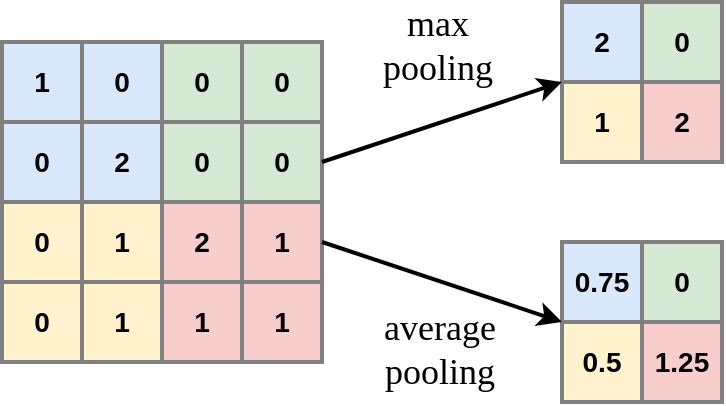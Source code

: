 <mxfile version="13.3.1" type="device"><diagram id="dQpW8egYbfsu3D8PJLDh" name="Page-1"><mxGraphModel dx="981" dy="528" grid="1" gridSize="10" guides="1" tooltips="1" connect="1" arrows="1" fold="1" page="1" pageScale="1" pageWidth="827" pageHeight="1169" math="0" shadow="0"><root><mxCell id="0"/><mxCell id="1" parent="0"/><mxCell id="eOsY5kiC_wJJZvLTmouC-18" value="2" style="whiteSpace=wrap;html=1;aspect=fixed;horizontal=1;verticalAlign=middle;fontSize=14;fillColor=#dae8fc;fontStyle=1;strokeColor=#808080;strokeWidth=2;" parent="1" vertex="1"><mxGeometry x="480" y="160" width="40" height="40" as="geometry"/></mxCell><mxCell id="eOsY5kiC_wJJZvLTmouC-20" value="0" style="whiteSpace=wrap;html=1;aspect=fixed;horizontal=1;verticalAlign=middle;fontSize=14;fillColor=#d5e8d4;fontStyle=1;strokeColor=#808080;strokeWidth=2;" parent="1" vertex="1"><mxGeometry x="520" y="160" width="40" height="40" as="geometry"/></mxCell><mxCell id="eOsY5kiC_wJJZvLTmouC-21" value="1" style="whiteSpace=wrap;html=1;aspect=fixed;horizontal=1;verticalAlign=middle;fontSize=14;fillColor=#fff2cc;fontStyle=1;strokeColor=#808080;strokeWidth=2;" parent="1" vertex="1"><mxGeometry x="480" y="200" width="40" height="40" as="geometry"/></mxCell><mxCell id="eOsY5kiC_wJJZvLTmouC-22" value="2" style="whiteSpace=wrap;html=1;aspect=fixed;horizontal=1;verticalAlign=middle;fontSize=14;fillColor=#f8cecc;fontStyle=1;strokeColor=#808080;strokeWidth=2;" parent="1" vertex="1"><mxGeometry x="520" y="200" width="40" height="40" as="geometry"/></mxCell><mxCell id="eOsY5kiC_wJJZvLTmouC-23" value="1" style="whiteSpace=wrap;html=1;aspect=fixed;horizontal=1;verticalAlign=middle;fontSize=14;fillColor=#dae8fc;fontStyle=1;strokeColor=#808080;strokeWidth=2;" parent="1" vertex="1"><mxGeometry x="200" y="180" width="40" height="40" as="geometry"/></mxCell><mxCell id="eOsY5kiC_wJJZvLTmouC-24" value="0" style="whiteSpace=wrap;html=1;aspect=fixed;horizontal=1;verticalAlign=middle;fontSize=14;fillColor=#dae8fc;fontStyle=1;strokeColor=#808080;strokeWidth=2;" parent="1" vertex="1"><mxGeometry x="240" y="180" width="40" height="40" as="geometry"/></mxCell><mxCell id="eOsY5kiC_wJJZvLTmouC-25" value="0" style="whiteSpace=wrap;html=1;aspect=fixed;horizontal=1;verticalAlign=middle;fontSize=14;fillColor=#d5e8d4;fontStyle=1;strokeColor=#808080;strokeWidth=2;" parent="1" vertex="1"><mxGeometry x="280" y="180" width="40" height="40" as="geometry"/></mxCell><mxCell id="eOsY5kiC_wJJZvLTmouC-26" value="0" style="whiteSpace=wrap;html=1;aspect=fixed;horizontal=1;verticalAlign=middle;fontSize=14;fillColor=#d5e8d4;fontStyle=1;strokeColor=#808080;strokeWidth=2;" parent="1" vertex="1"><mxGeometry x="320" y="180" width="40" height="40" as="geometry"/></mxCell><mxCell id="eOsY5kiC_wJJZvLTmouC-27" value="0" style="whiteSpace=wrap;html=1;aspect=fixed;horizontal=1;verticalAlign=middle;fontSize=14;fillColor=#dae8fc;fontStyle=1;strokeColor=#808080;strokeWidth=2;" parent="1" vertex="1"><mxGeometry x="200" y="220" width="40" height="40" as="geometry"/></mxCell><mxCell id="eOsY5kiC_wJJZvLTmouC-28" value="2" style="whiteSpace=wrap;html=1;aspect=fixed;horizontal=1;verticalAlign=middle;fontSize=14;fillColor=#dae8fc;fontStyle=1;strokeColor=#808080;strokeWidth=2;" parent="1" vertex="1"><mxGeometry x="240" y="220" width="40" height="40" as="geometry"/></mxCell><mxCell id="eOsY5kiC_wJJZvLTmouC-29" value="0" style="whiteSpace=wrap;html=1;aspect=fixed;horizontal=1;verticalAlign=middle;fontSize=14;fillColor=#d5e8d4;fontStyle=1;strokeColor=#808080;strokeWidth=2;" parent="1" vertex="1"><mxGeometry x="280" y="220" width="40" height="40" as="geometry"/></mxCell><mxCell id="eOsY5kiC_wJJZvLTmouC-30" value="0" style="whiteSpace=wrap;html=1;aspect=fixed;horizontal=1;verticalAlign=middle;fontSize=14;fillColor=#d5e8d4;fontStyle=1;strokeColor=#808080;strokeWidth=2;" parent="1" vertex="1"><mxGeometry x="320" y="220" width="40" height="40" as="geometry"/></mxCell><mxCell id="eOsY5kiC_wJJZvLTmouC-31" value="0" style="whiteSpace=wrap;html=1;aspect=fixed;horizontal=1;verticalAlign=middle;fontSize=14;fillColor=#fff2cc;fontStyle=1;strokeColor=#808080;strokeWidth=2;" parent="1" vertex="1"><mxGeometry x="200" y="260" width="40" height="40" as="geometry"/></mxCell><mxCell id="eOsY5kiC_wJJZvLTmouC-32" value="1" style="whiteSpace=wrap;html=1;aspect=fixed;horizontal=1;verticalAlign=middle;fontSize=14;fillColor=#fff2cc;fontStyle=1;strokeColor=#808080;strokeWidth=2;" parent="1" vertex="1"><mxGeometry x="240" y="260" width="40" height="40" as="geometry"/></mxCell><mxCell id="eOsY5kiC_wJJZvLTmouC-33" value="2" style="whiteSpace=wrap;html=1;aspect=fixed;horizontal=1;verticalAlign=middle;fontSize=14;fillColor=#f8cecc;fontStyle=1;strokeColor=#808080;strokeWidth=2;" parent="1" vertex="1"><mxGeometry x="280" y="260" width="40" height="40" as="geometry"/></mxCell><mxCell id="eOsY5kiC_wJJZvLTmouC-34" value="1" style="whiteSpace=wrap;html=1;aspect=fixed;horizontal=1;verticalAlign=middle;fontSize=14;fillColor=#f8cecc;fontStyle=1;strokeColor=#808080;strokeWidth=2;" parent="1" vertex="1"><mxGeometry x="320" y="260" width="40" height="40" as="geometry"/></mxCell><mxCell id="eOsY5kiC_wJJZvLTmouC-35" value="0" style="whiteSpace=wrap;html=1;aspect=fixed;horizontal=1;verticalAlign=middle;fontSize=14;fillColor=#fff2cc;fontStyle=1;strokeColor=#808080;strokeWidth=2;" parent="1" vertex="1"><mxGeometry x="200" y="300" width="40" height="40" as="geometry"/></mxCell><mxCell id="eOsY5kiC_wJJZvLTmouC-36" value="1" style="whiteSpace=wrap;html=1;aspect=fixed;horizontal=1;verticalAlign=middle;fontSize=14;fillColor=#fff2cc;fontStyle=1;strokeColor=#808080;strokeWidth=2;" parent="1" vertex="1"><mxGeometry x="240" y="300" width="40" height="40" as="geometry"/></mxCell><mxCell id="eOsY5kiC_wJJZvLTmouC-37" value="1" style="whiteSpace=wrap;html=1;aspect=fixed;horizontal=1;verticalAlign=middle;fontSize=14;fillColor=#f8cecc;fontStyle=1;strokeColor=#808080;strokeWidth=2;" parent="1" vertex="1"><mxGeometry x="280" y="300" width="40" height="40" as="geometry"/></mxCell><mxCell id="eOsY5kiC_wJJZvLTmouC-38" value="1" style="whiteSpace=wrap;html=1;aspect=fixed;horizontal=1;verticalAlign=middle;fontSize=14;fillColor=#f8cecc;fontStyle=1;strokeColor=#808080;strokeWidth=2;" parent="1" vertex="1"><mxGeometry x="320" y="300" width="40" height="40" as="geometry"/></mxCell><mxCell id="eOsY5kiC_wJJZvLTmouC-39" value="0.75" style="whiteSpace=wrap;html=1;aspect=fixed;horizontal=1;verticalAlign=middle;fontSize=14;fillColor=#dae8fc;fontStyle=1;strokeColor=#808080;strokeWidth=2;" parent="1" vertex="1"><mxGeometry x="480" y="280" width="40" height="40" as="geometry"/></mxCell><mxCell id="eOsY5kiC_wJJZvLTmouC-40" value="0" style="whiteSpace=wrap;html=1;aspect=fixed;horizontal=1;verticalAlign=middle;fontSize=14;fillColor=#d5e8d4;fontStyle=1;strokeColor=#808080;strokeWidth=2;" parent="1" vertex="1"><mxGeometry x="520" y="280" width="40" height="40" as="geometry"/></mxCell><mxCell id="eOsY5kiC_wJJZvLTmouC-41" value="0.5" style="whiteSpace=wrap;html=1;aspect=fixed;horizontal=1;verticalAlign=middle;fontSize=14;fillColor=#fff2cc;fontStyle=1;strokeColor=#808080;strokeWidth=2;" parent="1" vertex="1"><mxGeometry x="480" y="320" width="40" height="40" as="geometry"/></mxCell><mxCell id="eOsY5kiC_wJJZvLTmouC-42" value="1.25" style="whiteSpace=wrap;html=1;aspect=fixed;horizontal=1;verticalAlign=middle;fontSize=14;fillColor=#f8cecc;fontStyle=1;strokeColor=#808080;strokeWidth=2;" parent="1" vertex="1"><mxGeometry x="520" y="320" width="40" height="40" as="geometry"/></mxCell><mxCell id="eOsY5kiC_wJJZvLTmouC-43" value="" style="endArrow=classic;html=1;strokeWidth=2;exitX=1;exitY=0.5;exitDx=0;exitDy=0;entryX=0;entryY=0;entryDx=0;entryDy=0;" parent="1" source="eOsY5kiC_wJJZvLTmouC-30" target="eOsY5kiC_wJJZvLTmouC-21" edge="1"><mxGeometry width="50" height="50" relative="1" as="geometry"><mxPoint x="380" y="210" as="sourcePoint"/><mxPoint x="430" y="160" as="targetPoint"/></mxGeometry></mxCell><mxCell id="eOsY5kiC_wJJZvLTmouC-44" value="" style="endArrow=classic;html=1;strokeWidth=2;exitX=1;exitY=0.5;exitDx=0;exitDy=0;entryX=0;entryY=1;entryDx=0;entryDy=0;" parent="1" source="eOsY5kiC_wJJZvLTmouC-34" target="eOsY5kiC_wJJZvLTmouC-39" edge="1"><mxGeometry width="50" height="50" relative="1" as="geometry"><mxPoint x="370" y="250" as="sourcePoint"/><mxPoint x="450" y="170" as="targetPoint"/></mxGeometry></mxCell><mxCell id="eOsY5kiC_wJJZvLTmouC-45" value="&lt;font style=&quot;font-size: 18px&quot; face=&quot;lmodern&quot;&gt;max pooling&lt;/font&gt;" style="text;html=1;strokeColor=none;fillColor=none;align=center;verticalAlign=middle;whiteSpace=wrap;rounded=0;" parent="1" vertex="1"><mxGeometry x="383" y="172" width="70" height="20" as="geometry"/></mxCell><mxCell id="eOsY5kiC_wJJZvLTmouC-46" value="&lt;font style=&quot;font-size: 18px&quot; face=&quot;lmodern&quot;&gt;average pooling&lt;/font&gt;" style="text;html=1;strokeColor=none;fillColor=none;align=center;verticalAlign=middle;whiteSpace=wrap;rounded=0;" parent="1" vertex="1"><mxGeometry x="384" y="324" width="70" height="20" as="geometry"/></mxCell></root></mxGraphModel></diagram></mxfile>